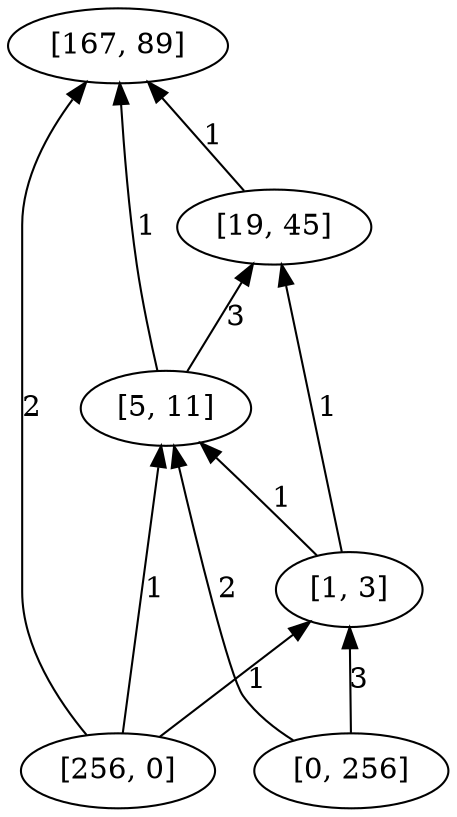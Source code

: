 digraph "DD" { 
rankdir = "BT" 
graph [ ordering = "out"];
5001 -> 1[label = "2"];
5001 -> 3[label = "1"];
5001 -> 4[label = "1"];
5002 -> 3[label = "2"];
5002 -> 4[label = "3"];
2 -> 1[label = "1"];
3 -> 1[label = "1"];
3 -> 2[label = "3"];
4 -> 2[label = "1"];
4 -> 3[label = "1"];
5001 [label = "[256, 0]",  shape = oval]
5002 [label = "[0, 256]",  shape = oval]
1 [label = "[167, 89]",  shape = oval]
2 [label = "[19, 45]",  shape = oval]
3 [label = "[5, 11]",  shape = oval]
4 [label = "[1, 3]",  shape = oval]
}

